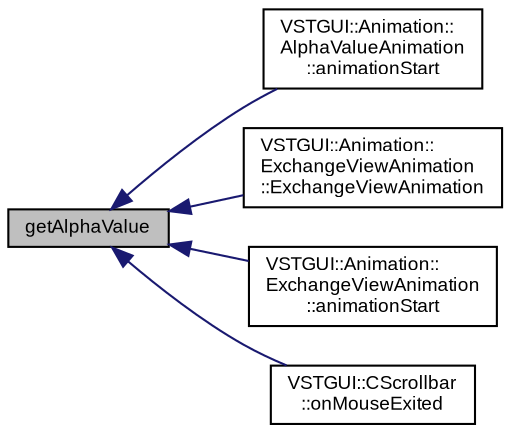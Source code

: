 digraph "getAlphaValue"
{
  bgcolor="transparent";
  edge [fontname="Arial",fontsize="9",labelfontname="Arial",labelfontsize="9"];
  node [fontname="Arial",fontsize="9",shape=record];
  rankdir="LR";
  Node1 [label="getAlphaValue",height=0.2,width=0.4,color="black", fillcolor="grey75", style="filled" fontcolor="black"];
  Node1 -> Node2 [dir="back",color="midnightblue",fontsize="9",style="solid",fontname="Arial"];
  Node2 [label="VSTGUI::Animation::\lAlphaValueAnimation\l::animationStart",height=0.2,width=0.4,color="black",URL="$class_v_s_t_g_u_i_1_1_animation_1_1_alpha_value_animation.html#a4d55efefecb3e5377a428a5e13eb1565",tooltip="animation starts "];
  Node1 -> Node3 [dir="back",color="midnightblue",fontsize="9",style="solid",fontname="Arial"];
  Node3 [label="VSTGUI::Animation::\lExchangeViewAnimation\l::ExchangeViewAnimation",height=0.2,width=0.4,color="black",URL="$class_v_s_t_g_u_i_1_1_animation_1_1_exchange_view_animation.html#ab056dfd92492a3566d61f0e150d02ff2"];
  Node1 -> Node4 [dir="back",color="midnightblue",fontsize="9",style="solid",fontname="Arial"];
  Node4 [label="VSTGUI::Animation::\lExchangeViewAnimation\l::animationStart",height=0.2,width=0.4,color="black",URL="$class_v_s_t_g_u_i_1_1_animation_1_1_exchange_view_animation.html#a4d55efefecb3e5377a428a5e13eb1565",tooltip="animation starts "];
  Node1 -> Node5 [dir="back",color="midnightblue",fontsize="9",style="solid",fontname="Arial"];
  Node5 [label="VSTGUI::CScrollbar\l::onMouseExited",height=0.2,width=0.4,color="black",URL="$class_v_s_t_g_u_i_1_1_c_scrollbar.html#abd65f32a227f0bafe16b9f6befbf8251",tooltip="called when the mouse leaves this view "];
}
